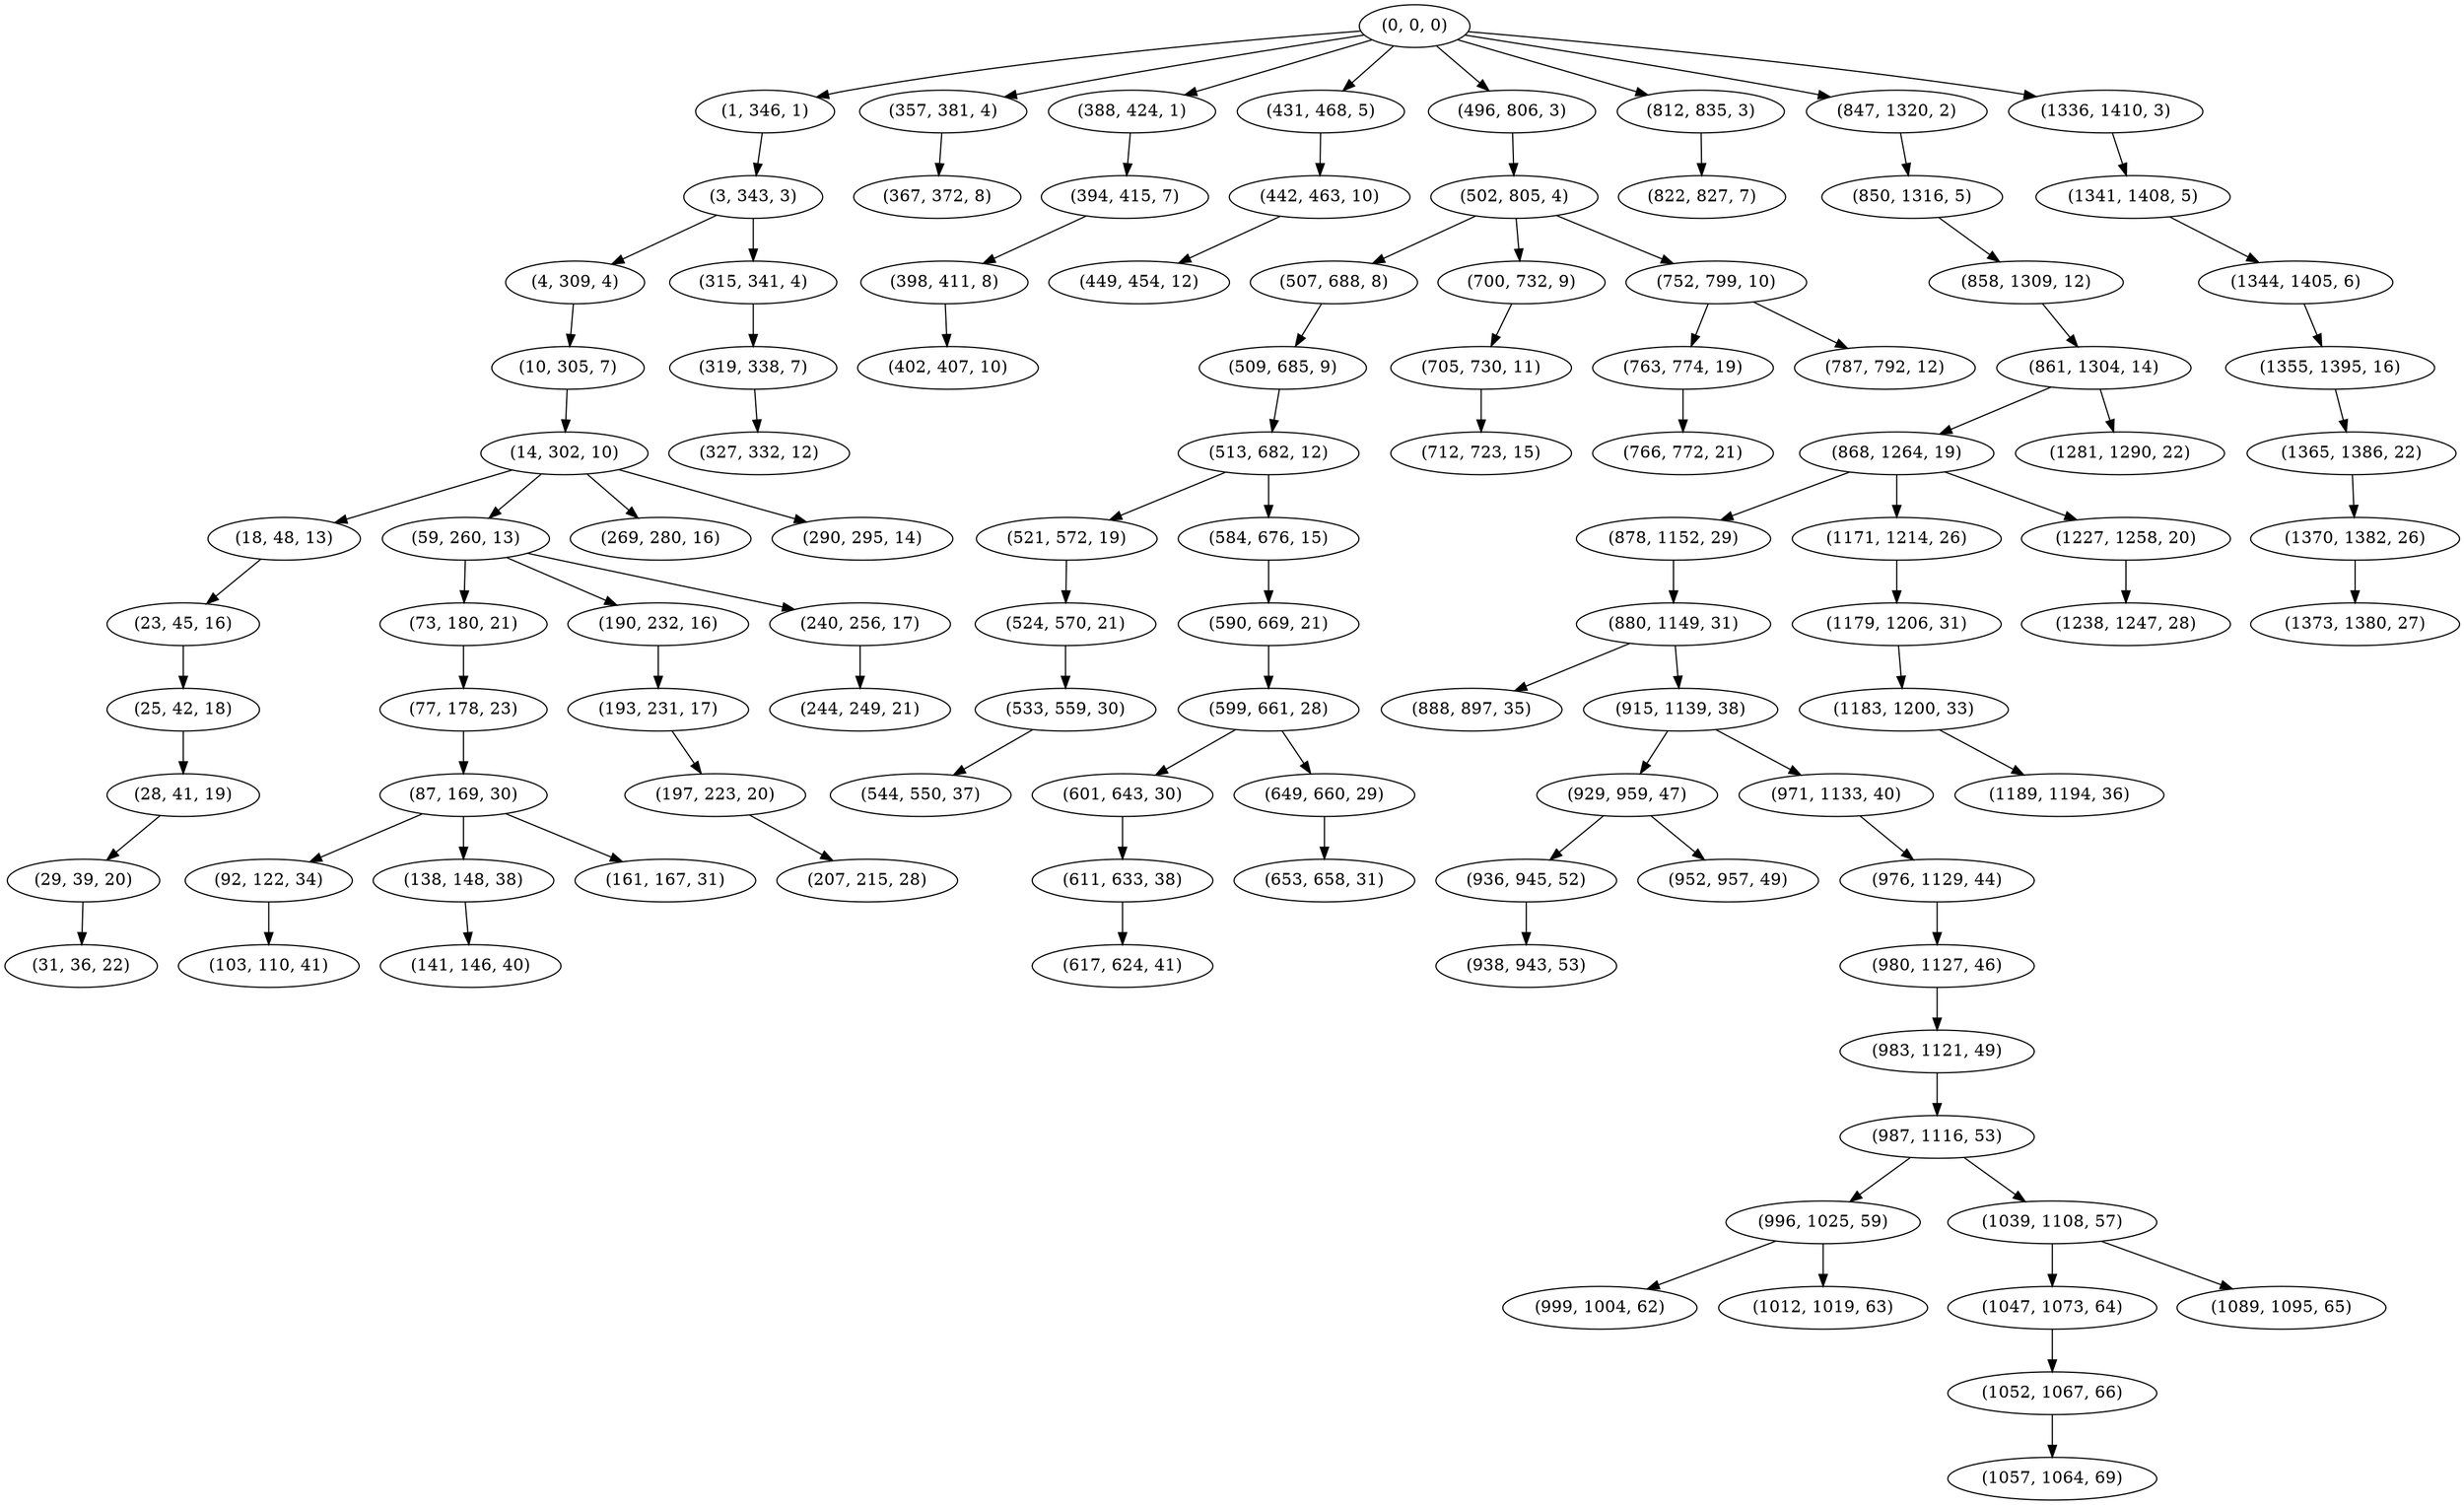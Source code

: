 digraph tree {
    "(0, 0, 0)";
    "(1, 346, 1)";
    "(3, 343, 3)";
    "(4, 309, 4)";
    "(10, 305, 7)";
    "(14, 302, 10)";
    "(18, 48, 13)";
    "(23, 45, 16)";
    "(25, 42, 18)";
    "(28, 41, 19)";
    "(29, 39, 20)";
    "(31, 36, 22)";
    "(59, 260, 13)";
    "(73, 180, 21)";
    "(77, 178, 23)";
    "(87, 169, 30)";
    "(92, 122, 34)";
    "(103, 110, 41)";
    "(138, 148, 38)";
    "(141, 146, 40)";
    "(161, 167, 31)";
    "(190, 232, 16)";
    "(193, 231, 17)";
    "(197, 223, 20)";
    "(207, 215, 28)";
    "(240, 256, 17)";
    "(244, 249, 21)";
    "(269, 280, 16)";
    "(290, 295, 14)";
    "(315, 341, 4)";
    "(319, 338, 7)";
    "(327, 332, 12)";
    "(357, 381, 4)";
    "(367, 372, 8)";
    "(388, 424, 1)";
    "(394, 415, 7)";
    "(398, 411, 8)";
    "(402, 407, 10)";
    "(431, 468, 5)";
    "(442, 463, 10)";
    "(449, 454, 12)";
    "(496, 806, 3)";
    "(502, 805, 4)";
    "(507, 688, 8)";
    "(509, 685, 9)";
    "(513, 682, 12)";
    "(521, 572, 19)";
    "(524, 570, 21)";
    "(533, 559, 30)";
    "(544, 550, 37)";
    "(584, 676, 15)";
    "(590, 669, 21)";
    "(599, 661, 28)";
    "(601, 643, 30)";
    "(611, 633, 38)";
    "(617, 624, 41)";
    "(649, 660, 29)";
    "(653, 658, 31)";
    "(700, 732, 9)";
    "(705, 730, 11)";
    "(712, 723, 15)";
    "(752, 799, 10)";
    "(763, 774, 19)";
    "(766, 772, 21)";
    "(787, 792, 12)";
    "(812, 835, 3)";
    "(822, 827, 7)";
    "(847, 1320, 2)";
    "(850, 1316, 5)";
    "(858, 1309, 12)";
    "(861, 1304, 14)";
    "(868, 1264, 19)";
    "(878, 1152, 29)";
    "(880, 1149, 31)";
    "(888, 897, 35)";
    "(915, 1139, 38)";
    "(929, 959, 47)";
    "(936, 945, 52)";
    "(938, 943, 53)";
    "(952, 957, 49)";
    "(971, 1133, 40)";
    "(976, 1129, 44)";
    "(980, 1127, 46)";
    "(983, 1121, 49)";
    "(987, 1116, 53)";
    "(996, 1025, 59)";
    "(999, 1004, 62)";
    "(1012, 1019, 63)";
    "(1039, 1108, 57)";
    "(1047, 1073, 64)";
    "(1052, 1067, 66)";
    "(1057, 1064, 69)";
    "(1089, 1095, 65)";
    "(1171, 1214, 26)";
    "(1179, 1206, 31)";
    "(1183, 1200, 33)";
    "(1189, 1194, 36)";
    "(1227, 1258, 20)";
    "(1238, 1247, 28)";
    "(1281, 1290, 22)";
    "(1336, 1410, 3)";
    "(1341, 1408, 5)";
    "(1344, 1405, 6)";
    "(1355, 1395, 16)";
    "(1365, 1386, 22)";
    "(1370, 1382, 26)";
    "(1373, 1380, 27)";
    "(0, 0, 0)" -> "(1, 346, 1)";
    "(0, 0, 0)" -> "(357, 381, 4)";
    "(0, 0, 0)" -> "(388, 424, 1)";
    "(0, 0, 0)" -> "(431, 468, 5)";
    "(0, 0, 0)" -> "(496, 806, 3)";
    "(0, 0, 0)" -> "(812, 835, 3)";
    "(0, 0, 0)" -> "(847, 1320, 2)";
    "(0, 0, 0)" -> "(1336, 1410, 3)";
    "(1, 346, 1)" -> "(3, 343, 3)";
    "(3, 343, 3)" -> "(4, 309, 4)";
    "(3, 343, 3)" -> "(315, 341, 4)";
    "(4, 309, 4)" -> "(10, 305, 7)";
    "(10, 305, 7)" -> "(14, 302, 10)";
    "(14, 302, 10)" -> "(18, 48, 13)";
    "(14, 302, 10)" -> "(59, 260, 13)";
    "(14, 302, 10)" -> "(269, 280, 16)";
    "(14, 302, 10)" -> "(290, 295, 14)";
    "(18, 48, 13)" -> "(23, 45, 16)";
    "(23, 45, 16)" -> "(25, 42, 18)";
    "(25, 42, 18)" -> "(28, 41, 19)";
    "(28, 41, 19)" -> "(29, 39, 20)";
    "(29, 39, 20)" -> "(31, 36, 22)";
    "(59, 260, 13)" -> "(73, 180, 21)";
    "(59, 260, 13)" -> "(190, 232, 16)";
    "(59, 260, 13)" -> "(240, 256, 17)";
    "(73, 180, 21)" -> "(77, 178, 23)";
    "(77, 178, 23)" -> "(87, 169, 30)";
    "(87, 169, 30)" -> "(92, 122, 34)";
    "(87, 169, 30)" -> "(138, 148, 38)";
    "(87, 169, 30)" -> "(161, 167, 31)";
    "(92, 122, 34)" -> "(103, 110, 41)";
    "(138, 148, 38)" -> "(141, 146, 40)";
    "(190, 232, 16)" -> "(193, 231, 17)";
    "(193, 231, 17)" -> "(197, 223, 20)";
    "(197, 223, 20)" -> "(207, 215, 28)";
    "(240, 256, 17)" -> "(244, 249, 21)";
    "(315, 341, 4)" -> "(319, 338, 7)";
    "(319, 338, 7)" -> "(327, 332, 12)";
    "(357, 381, 4)" -> "(367, 372, 8)";
    "(388, 424, 1)" -> "(394, 415, 7)";
    "(394, 415, 7)" -> "(398, 411, 8)";
    "(398, 411, 8)" -> "(402, 407, 10)";
    "(431, 468, 5)" -> "(442, 463, 10)";
    "(442, 463, 10)" -> "(449, 454, 12)";
    "(496, 806, 3)" -> "(502, 805, 4)";
    "(502, 805, 4)" -> "(507, 688, 8)";
    "(502, 805, 4)" -> "(700, 732, 9)";
    "(502, 805, 4)" -> "(752, 799, 10)";
    "(507, 688, 8)" -> "(509, 685, 9)";
    "(509, 685, 9)" -> "(513, 682, 12)";
    "(513, 682, 12)" -> "(521, 572, 19)";
    "(513, 682, 12)" -> "(584, 676, 15)";
    "(521, 572, 19)" -> "(524, 570, 21)";
    "(524, 570, 21)" -> "(533, 559, 30)";
    "(533, 559, 30)" -> "(544, 550, 37)";
    "(584, 676, 15)" -> "(590, 669, 21)";
    "(590, 669, 21)" -> "(599, 661, 28)";
    "(599, 661, 28)" -> "(601, 643, 30)";
    "(599, 661, 28)" -> "(649, 660, 29)";
    "(601, 643, 30)" -> "(611, 633, 38)";
    "(611, 633, 38)" -> "(617, 624, 41)";
    "(649, 660, 29)" -> "(653, 658, 31)";
    "(700, 732, 9)" -> "(705, 730, 11)";
    "(705, 730, 11)" -> "(712, 723, 15)";
    "(752, 799, 10)" -> "(763, 774, 19)";
    "(752, 799, 10)" -> "(787, 792, 12)";
    "(763, 774, 19)" -> "(766, 772, 21)";
    "(812, 835, 3)" -> "(822, 827, 7)";
    "(847, 1320, 2)" -> "(850, 1316, 5)";
    "(850, 1316, 5)" -> "(858, 1309, 12)";
    "(858, 1309, 12)" -> "(861, 1304, 14)";
    "(861, 1304, 14)" -> "(868, 1264, 19)";
    "(861, 1304, 14)" -> "(1281, 1290, 22)";
    "(868, 1264, 19)" -> "(878, 1152, 29)";
    "(868, 1264, 19)" -> "(1171, 1214, 26)";
    "(868, 1264, 19)" -> "(1227, 1258, 20)";
    "(878, 1152, 29)" -> "(880, 1149, 31)";
    "(880, 1149, 31)" -> "(888, 897, 35)";
    "(880, 1149, 31)" -> "(915, 1139, 38)";
    "(915, 1139, 38)" -> "(929, 959, 47)";
    "(915, 1139, 38)" -> "(971, 1133, 40)";
    "(929, 959, 47)" -> "(936, 945, 52)";
    "(929, 959, 47)" -> "(952, 957, 49)";
    "(936, 945, 52)" -> "(938, 943, 53)";
    "(971, 1133, 40)" -> "(976, 1129, 44)";
    "(976, 1129, 44)" -> "(980, 1127, 46)";
    "(980, 1127, 46)" -> "(983, 1121, 49)";
    "(983, 1121, 49)" -> "(987, 1116, 53)";
    "(987, 1116, 53)" -> "(996, 1025, 59)";
    "(987, 1116, 53)" -> "(1039, 1108, 57)";
    "(996, 1025, 59)" -> "(999, 1004, 62)";
    "(996, 1025, 59)" -> "(1012, 1019, 63)";
    "(1039, 1108, 57)" -> "(1047, 1073, 64)";
    "(1039, 1108, 57)" -> "(1089, 1095, 65)";
    "(1047, 1073, 64)" -> "(1052, 1067, 66)";
    "(1052, 1067, 66)" -> "(1057, 1064, 69)";
    "(1171, 1214, 26)" -> "(1179, 1206, 31)";
    "(1179, 1206, 31)" -> "(1183, 1200, 33)";
    "(1183, 1200, 33)" -> "(1189, 1194, 36)";
    "(1227, 1258, 20)" -> "(1238, 1247, 28)";
    "(1336, 1410, 3)" -> "(1341, 1408, 5)";
    "(1341, 1408, 5)" -> "(1344, 1405, 6)";
    "(1344, 1405, 6)" -> "(1355, 1395, 16)";
    "(1355, 1395, 16)" -> "(1365, 1386, 22)";
    "(1365, 1386, 22)" -> "(1370, 1382, 26)";
    "(1370, 1382, 26)" -> "(1373, 1380, 27)";
}
